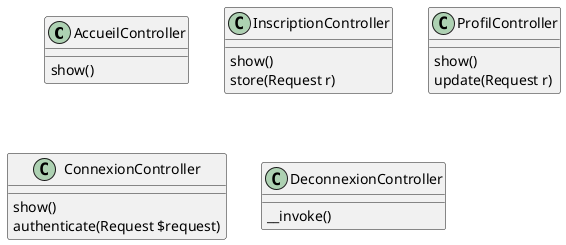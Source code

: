 @startuml

class AccueilController {
	show()
}

class InscriptionController {
	show()
	store(Request r)
}

class ProfilController {
	show()
	update(Request r)
}

class ConnexionController {
	show()
	authenticate(Request $request)
}

class DeconnexionController {
	__invoke()
}

@enduml